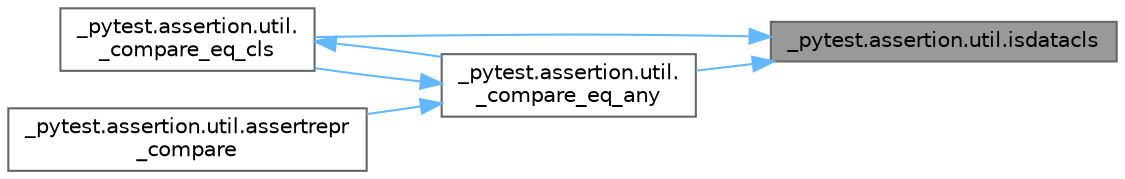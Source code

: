 digraph "_pytest.assertion.util.isdatacls"
{
 // LATEX_PDF_SIZE
  bgcolor="transparent";
  edge [fontname=Helvetica,fontsize=10,labelfontname=Helvetica,labelfontsize=10];
  node [fontname=Helvetica,fontsize=10,shape=box,height=0.2,width=0.4];
  rankdir="RL";
  Node1 [id="Node000001",label="_pytest.assertion.util.isdatacls",height=0.2,width=0.4,color="gray40", fillcolor="grey60", style="filled", fontcolor="black",tooltip=" "];
  Node1 -> Node2 [id="edge1_Node000001_Node000002",dir="back",color="steelblue1",style="solid",tooltip=" "];
  Node2 [id="Node000002",label="_pytest.assertion.util.\l_compare_eq_any",height=0.2,width=0.4,color="grey40", fillcolor="white", style="filled",URL="$namespace__pytest_1_1assertion_1_1util.html#ab52c9a30f318640eb022320ae5e51859",tooltip=" "];
  Node2 -> Node3 [id="edge2_Node000002_Node000003",dir="back",color="steelblue1",style="solid",tooltip=" "];
  Node3 [id="Node000003",label="_pytest.assertion.util.\l_compare_eq_cls",height=0.2,width=0.4,color="grey40", fillcolor="white", style="filled",URL="$namespace__pytest_1_1assertion_1_1util.html#a7fe36bdd07837a8e9c93c54031dea6e4",tooltip=" "];
  Node3 -> Node2 [id="edge3_Node000003_Node000002",dir="back",color="steelblue1",style="solid",tooltip=" "];
  Node2 -> Node4 [id="edge4_Node000002_Node000004",dir="back",color="steelblue1",style="solid",tooltip=" "];
  Node4 [id="Node000004",label="_pytest.assertion.util.assertrepr\l_compare",height=0.2,width=0.4,color="grey40", fillcolor="white", style="filled",URL="$namespace__pytest_1_1assertion_1_1util.html#a7884cc2092f66c93aeedaacce6cb9375",tooltip=" "];
  Node1 -> Node3 [id="edge5_Node000001_Node000003",dir="back",color="steelblue1",style="solid",tooltip=" "];
}
